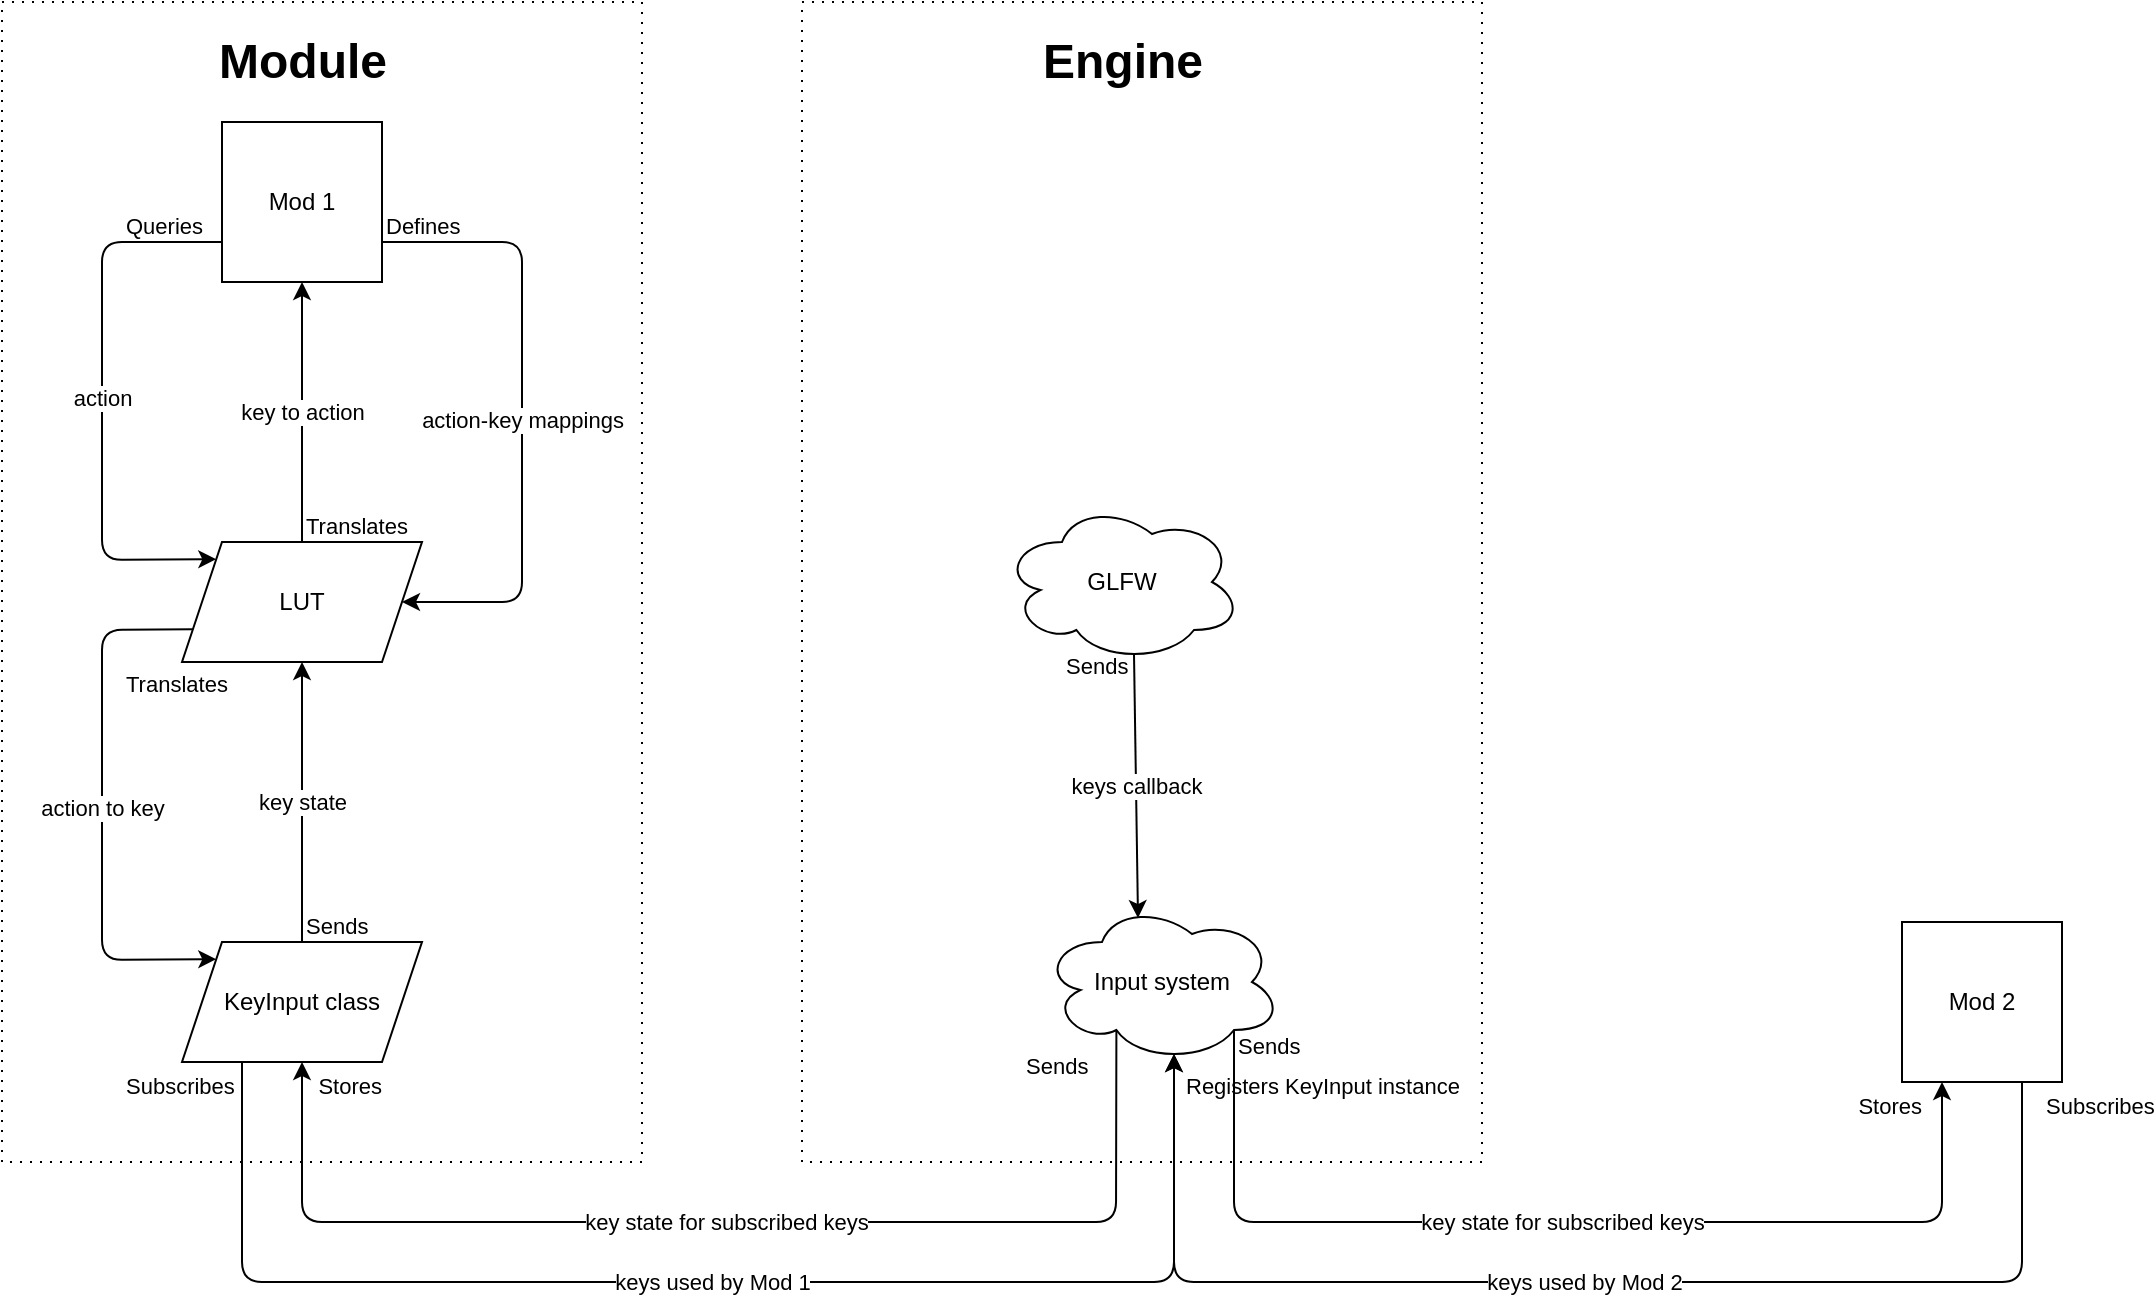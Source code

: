 <mxfile>
    <diagram id="xPSQ8G7x_Wnx7Jl7TAra" name="Page-1">
        <mxGraphModel dx="908" dy="740" grid="1" gridSize="10" guides="1" tooltips="1" connect="1" arrows="1" fold="1" page="1" pageScale="1" pageWidth="850" pageHeight="1100" math="0" shadow="0">
            <root>
                <mxCell id="0"/>
                <mxCell id="1" parent="0"/>
                <mxCell id="46" value="" style="rounded=0;whiteSpace=wrap;html=1;fillColor=none;dashed=1;dashPattern=1 4;" vertex="1" parent="1">
                    <mxGeometry x="1320" y="150" width="340" height="580" as="geometry"/>
                </mxCell>
                <mxCell id="45" value="" style="rounded=0;whiteSpace=wrap;html=1;fillColor=none;dashed=1;dashPattern=1 4;" vertex="1" parent="1">
                    <mxGeometry x="920" y="150" width="320" height="580" as="geometry"/>
                </mxCell>
                <mxCell id="3" value="Mod 1" style="whiteSpace=wrap;html=1;aspect=fixed;fontColor=#000000;fillColor=#FFFFFF;" parent="1" vertex="1">
                    <mxGeometry x="1030" y="210" width="80" height="80" as="geometry"/>
                </mxCell>
                <mxCell id="6" value="Input system" style="ellipse;shape=cloud;whiteSpace=wrap;html=1;" vertex="1" parent="1">
                    <mxGeometry x="1440" y="600" width="120" height="80" as="geometry"/>
                </mxCell>
                <mxCell id="7" value="" style="endArrow=classic;html=1;exitX=0.55;exitY=0.95;exitDx=0;exitDy=0;exitPerimeter=0;entryX=0.4;entryY=0.1;entryDx=0;entryDy=0;entryPerimeter=0;" edge="1" parent="1" source="41" target="6">
                    <mxGeometry relative="1" as="geometry">
                        <mxPoint x="1350" y="705" as="sourcePoint"/>
                        <mxPoint x="1510" y="705" as="targetPoint"/>
                    </mxGeometry>
                </mxCell>
                <mxCell id="8" value="keys callback" style="edgeLabel;resizable=0;html=1;align=center;verticalAlign=middle;" connectable="0" vertex="1" parent="7">
                    <mxGeometry relative="1" as="geometry"/>
                </mxCell>
                <mxCell id="9" value="Sends" style="edgeLabel;resizable=0;html=1;align=left;verticalAlign=bottom;" connectable="0" vertex="1" parent="7">
                    <mxGeometry x="-1" relative="1" as="geometry">
                        <mxPoint x="-36" y="14" as="offset"/>
                    </mxGeometry>
                </mxCell>
                <mxCell id="10" value="KeyInput class" style="shape=parallelogram;perimeter=parallelogramPerimeter;whiteSpace=wrap;html=1;fixedSize=1;" vertex="1" parent="1">
                    <mxGeometry x="1010" y="620" width="120" height="60" as="geometry"/>
                </mxCell>
                <mxCell id="17" value="" style="endArrow=classic;html=1;exitX=0.5;exitY=0;exitDx=0;exitDy=0;entryX=0.5;entryY=1;entryDx=0;entryDy=0;" edge="1" parent="1" source="10" target="24">
                    <mxGeometry relative="1" as="geometry">
                        <mxPoint x="1140" y="460" as="sourcePoint"/>
                        <mxPoint x="810" y="650" as="targetPoint"/>
                    </mxGeometry>
                </mxCell>
                <mxCell id="18" value="key state" style="edgeLabel;resizable=0;html=1;align=center;verticalAlign=middle;" connectable="0" vertex="1" parent="17">
                    <mxGeometry relative="1" as="geometry"/>
                </mxCell>
                <mxCell id="19" value="Sends" style="edgeLabel;resizable=0;html=1;align=left;verticalAlign=bottom;" connectable="0" vertex="1" parent="17">
                    <mxGeometry x="-1" relative="1" as="geometry"/>
                </mxCell>
                <mxCell id="20" value="Reads" style="edgeLabel;resizable=0;html=1;align=right;verticalAlign=bottom;" connectable="0" vertex="1" parent="17">
                    <mxGeometry x="1" relative="1" as="geometry"/>
                </mxCell>
                <mxCell id="21" value="" style="endArrow=classic;html=1;exitX=1;exitY=0.75;exitDx=0;exitDy=0;entryX=1;entryY=0.5;entryDx=0;entryDy=0;" edge="1" parent="1" source="3" target="24">
                    <mxGeometry relative="1" as="geometry">
                        <mxPoint x="1120" y="260" as="sourcePoint"/>
                        <mxPoint x="1190" y="540" as="targetPoint"/>
                        <Array as="points">
                            <mxPoint x="1180" y="270"/>
                            <mxPoint x="1180" y="450"/>
                        </Array>
                    </mxGeometry>
                </mxCell>
                <mxCell id="22" value="action-key mappings" style="edgeLabel;resizable=0;html=1;align=center;verticalAlign=middle;" connectable="0" vertex="1" parent="21">
                    <mxGeometry relative="1" as="geometry">
                        <mxPoint y="4" as="offset"/>
                    </mxGeometry>
                </mxCell>
                <mxCell id="23" value="Defines" style="edgeLabel;resizable=0;html=1;align=left;verticalAlign=bottom;" connectable="0" vertex="1" parent="21">
                    <mxGeometry x="-1" relative="1" as="geometry"/>
                </mxCell>
                <mxCell id="24" value="LUT" style="shape=parallelogram;perimeter=parallelogramPerimeter;whiteSpace=wrap;html=1;fixedSize=1;" vertex="1" parent="1">
                    <mxGeometry x="1010" y="420" width="120" height="60" as="geometry"/>
                </mxCell>
                <mxCell id="29" value="" style="endArrow=classic;html=1;exitX=0.5;exitY=0;exitDx=0;exitDy=0;entryX=0.5;entryY=1;entryDx=0;entryDy=0;" edge="1" parent="1" source="24" target="3">
                    <mxGeometry relative="1" as="geometry">
                        <mxPoint x="1000" y="410" as="sourcePoint"/>
                        <mxPoint x="1010" y="450" as="targetPoint"/>
                    </mxGeometry>
                </mxCell>
                <mxCell id="30" value="key to action" style="edgeLabel;resizable=0;html=1;align=center;verticalAlign=middle;" connectable="0" vertex="1" parent="29">
                    <mxGeometry relative="1" as="geometry"/>
                </mxCell>
                <mxCell id="31" value="Translates" style="edgeLabel;resizable=0;html=1;align=left;verticalAlign=bottom;" connectable="0" vertex="1" parent="29">
                    <mxGeometry x="-1" relative="1" as="geometry"/>
                </mxCell>
                <mxCell id="32" value="" style="endArrow=classic;html=1;exitX=0;exitY=0.75;exitDx=0;exitDy=0;entryX=0;entryY=0;entryDx=0;entryDy=0;" edge="1" parent="1" source="3" target="24">
                    <mxGeometry relative="1" as="geometry">
                        <mxPoint x="820" y="460" as="sourcePoint"/>
                        <mxPoint x="980" y="460" as="targetPoint"/>
                        <Array as="points">
                            <mxPoint x="970" y="270"/>
                            <mxPoint x="970" y="429"/>
                        </Array>
                    </mxGeometry>
                </mxCell>
                <mxCell id="33" value="action" style="edgeLabel;resizable=0;html=1;align=center;verticalAlign=middle;" connectable="0" vertex="1" parent="32">
                    <mxGeometry relative="1" as="geometry"/>
                </mxCell>
                <mxCell id="34" value="Queries" style="edgeLabel;resizable=0;html=1;align=left;verticalAlign=bottom;" connectable="0" vertex="1" parent="32">
                    <mxGeometry x="-1" relative="1" as="geometry">
                        <mxPoint x="-50" as="offset"/>
                    </mxGeometry>
                </mxCell>
                <mxCell id="36" value="" style="endArrow=classic;html=1;exitX=0.25;exitY=1;exitDx=0;exitDy=0;entryX=0.55;entryY=0.95;entryDx=0;entryDy=0;entryPerimeter=0;" edge="1" parent="1" source="10" target="6">
                    <mxGeometry relative="1" as="geometry">
                        <mxPoint x="1070" y="780" as="sourcePoint"/>
                        <mxPoint x="1600" y="760" as="targetPoint"/>
                        <Array as="points">
                            <mxPoint x="1040" y="790"/>
                            <mxPoint x="1506" y="790"/>
                        </Array>
                    </mxGeometry>
                </mxCell>
                <mxCell id="37" value="keys used by Mod 1" style="edgeLabel;resizable=0;html=1;align=center;verticalAlign=middle;" connectable="0" vertex="1" parent="36">
                    <mxGeometry relative="1" as="geometry"/>
                </mxCell>
                <mxCell id="38" value="Subscribes" style="edgeLabel;resizable=0;html=1;align=left;verticalAlign=bottom;" connectable="0" vertex="1" parent="36">
                    <mxGeometry x="-1" relative="1" as="geometry">
                        <mxPoint x="-60" y="20" as="offset"/>
                    </mxGeometry>
                </mxCell>
                <mxCell id="40" value="Registers KeyInput instance" style="edgeLabel;resizable=0;html=1;align=left;verticalAlign=bottom;" connectable="0" vertex="1" parent="1">
                    <mxGeometry x="1510" y="700" as="geometry"/>
                </mxCell>
                <mxCell id="41" value="GLFW" style="ellipse;shape=cloud;whiteSpace=wrap;html=1;" vertex="1" parent="1">
                    <mxGeometry x="1420" y="400" width="120" height="80" as="geometry"/>
                </mxCell>
                <mxCell id="42" value="Engine" style="text;strokeColor=none;fillColor=none;html=1;fontSize=24;fontStyle=1;verticalAlign=middle;align=center;" vertex="1" parent="1">
                    <mxGeometry x="1430" y="160" width="100" height="40" as="geometry"/>
                </mxCell>
                <mxCell id="44" value="Module" style="text;strokeColor=none;fillColor=none;html=1;fontSize=24;fontStyle=1;verticalAlign=middle;align=center;" vertex="1" parent="1">
                    <mxGeometry x="1020" y="160" width="100" height="40" as="geometry"/>
                </mxCell>
                <mxCell id="51" value="" style="endArrow=classic;html=1;exitX=0.31;exitY=0.8;exitDx=0;exitDy=0;exitPerimeter=0;entryX=0.5;entryY=1;entryDx=0;entryDy=0;" edge="1" parent="1" source="6" target="10">
                    <mxGeometry relative="1" as="geometry">
                        <mxPoint x="1300" y="830" as="sourcePoint"/>
                        <mxPoint x="1460" y="830" as="targetPoint"/>
                        <Array as="points">
                            <mxPoint x="1477" y="760"/>
                            <mxPoint x="1070" y="760"/>
                        </Array>
                    </mxGeometry>
                </mxCell>
                <mxCell id="52" value="key state for subscribed keys" style="edgeLabel;resizable=0;html=1;align=center;verticalAlign=middle;dashed=1;dashPattern=1 4;fillColor=none;" connectable="0" vertex="1" parent="51">
                    <mxGeometry relative="1" as="geometry"/>
                </mxCell>
                <mxCell id="53" value="Sends" style="edgeLabel;resizable=0;html=1;align=left;verticalAlign=bottom;dashed=1;dashPattern=1 4;fillColor=none;" connectable="0" vertex="1" parent="51">
                    <mxGeometry x="-1" relative="1" as="geometry">
                        <mxPoint x="-47" y="26" as="offset"/>
                    </mxGeometry>
                </mxCell>
                <mxCell id="54" value="Stores" style="edgeLabel;resizable=0;html=1;align=right;verticalAlign=bottom;dashed=1;dashPattern=1 4;fillColor=none;" connectable="0" vertex="1" parent="51">
                    <mxGeometry x="1" relative="1" as="geometry">
                        <mxPoint x="40" y="20" as="offset"/>
                    </mxGeometry>
                </mxCell>
                <mxCell id="55" value="" style="endArrow=classic;html=1;exitX=0;exitY=0.75;exitDx=0;exitDy=0;entryX=0;entryY=0;entryDx=0;entryDy=0;" edge="1" parent="1" source="24" target="10">
                    <mxGeometry relative="1" as="geometry">
                        <mxPoint x="900" y="570" as="sourcePoint"/>
                        <mxPoint x="1060" y="570" as="targetPoint"/>
                        <Array as="points">
                            <mxPoint x="970" y="464"/>
                            <mxPoint x="970" y="629"/>
                        </Array>
                    </mxGeometry>
                </mxCell>
                <mxCell id="56" value="action to key" style="edgeLabel;resizable=0;html=1;align=center;verticalAlign=middle;dashed=1;dashPattern=1 4;fillColor=none;" connectable="0" vertex="1" parent="55">
                    <mxGeometry relative="1" as="geometry"/>
                </mxCell>
                <mxCell id="57" value="Translates" style="edgeLabel;resizable=0;html=1;align=left;verticalAlign=bottom;dashed=1;dashPattern=1 4;fillColor=none;" connectable="0" vertex="1" parent="55">
                    <mxGeometry x="-1" relative="1" as="geometry">
                        <mxPoint x="-35" y="36" as="offset"/>
                    </mxGeometry>
                </mxCell>
                <mxCell id="59" value="Mod 2" style="whiteSpace=wrap;html=1;aspect=fixed;fontColor=#000000;fillColor=#FFFFFF;" vertex="1" parent="1">
                    <mxGeometry x="1870" y="610" width="80" height="80" as="geometry"/>
                </mxCell>
                <mxCell id="60" value="" style="endArrow=classic;html=1;exitX=0.75;exitY=1;exitDx=0;exitDy=0;entryX=0.55;entryY=0.95;entryDx=0;entryDy=0;entryPerimeter=0;" edge="1" parent="1" source="59" target="6">
                    <mxGeometry relative="1" as="geometry">
                        <mxPoint x="2050" y="750" as="sourcePoint"/>
                        <mxPoint x="2210" y="750" as="targetPoint"/>
                        <Array as="points">
                            <mxPoint x="1930" y="790"/>
                            <mxPoint x="1506" y="790"/>
                        </Array>
                    </mxGeometry>
                </mxCell>
                <mxCell id="61" value="keys used by Mod 2" style="edgeLabel;resizable=0;html=1;align=center;verticalAlign=middle;dashed=1;dashPattern=1 4;fillColor=none;" connectable="0" vertex="1" parent="60">
                    <mxGeometry relative="1" as="geometry"/>
                </mxCell>
                <mxCell id="62" value="Subscribes" style="edgeLabel;resizable=0;html=1;align=left;verticalAlign=bottom;dashed=1;dashPattern=1 4;fillColor=none;" connectable="0" vertex="1" parent="60">
                    <mxGeometry x="-1" relative="1" as="geometry">
                        <mxPoint x="10" y="20" as="offset"/>
                    </mxGeometry>
                </mxCell>
                <mxCell id="64" value="" style="endArrow=classic;html=1;exitX=0.8;exitY=0.8;exitDx=0;exitDy=0;exitPerimeter=0;entryX=0.25;entryY=1;entryDx=0;entryDy=0;" edge="1" parent="1" source="6" target="59">
                    <mxGeometry relative="1" as="geometry">
                        <mxPoint x="1780" y="850" as="sourcePoint"/>
                        <mxPoint x="1940" y="850" as="targetPoint"/>
                        <Array as="points">
                            <mxPoint x="1536" y="760"/>
                            <mxPoint x="1890" y="760"/>
                        </Array>
                    </mxGeometry>
                </mxCell>
                <mxCell id="65" value="key state for subscribed keys" style="edgeLabel;resizable=0;html=1;align=center;verticalAlign=middle;dashed=1;dashPattern=1 4;fillColor=none;" connectable="0" vertex="1" parent="64">
                    <mxGeometry relative="1" as="geometry"/>
                </mxCell>
                <mxCell id="66" value="Sends" style="edgeLabel;resizable=0;html=1;align=left;verticalAlign=bottom;dashed=1;dashPattern=1 4;fillColor=none;" connectable="0" vertex="1" parent="64">
                    <mxGeometry x="-1" relative="1" as="geometry">
                        <mxPoint y="16" as="offset"/>
                    </mxGeometry>
                </mxCell>
                <mxCell id="67" value="Stores" style="edgeLabel;resizable=0;html=1;align=right;verticalAlign=bottom;dashed=1;dashPattern=1 4;fillColor=none;" connectable="0" vertex="1" parent="64">
                    <mxGeometry x="1" relative="1" as="geometry">
                        <mxPoint x="-10" y="20" as="offset"/>
                    </mxGeometry>
                </mxCell>
            </root>
        </mxGraphModel>
    </diagram>
</mxfile>